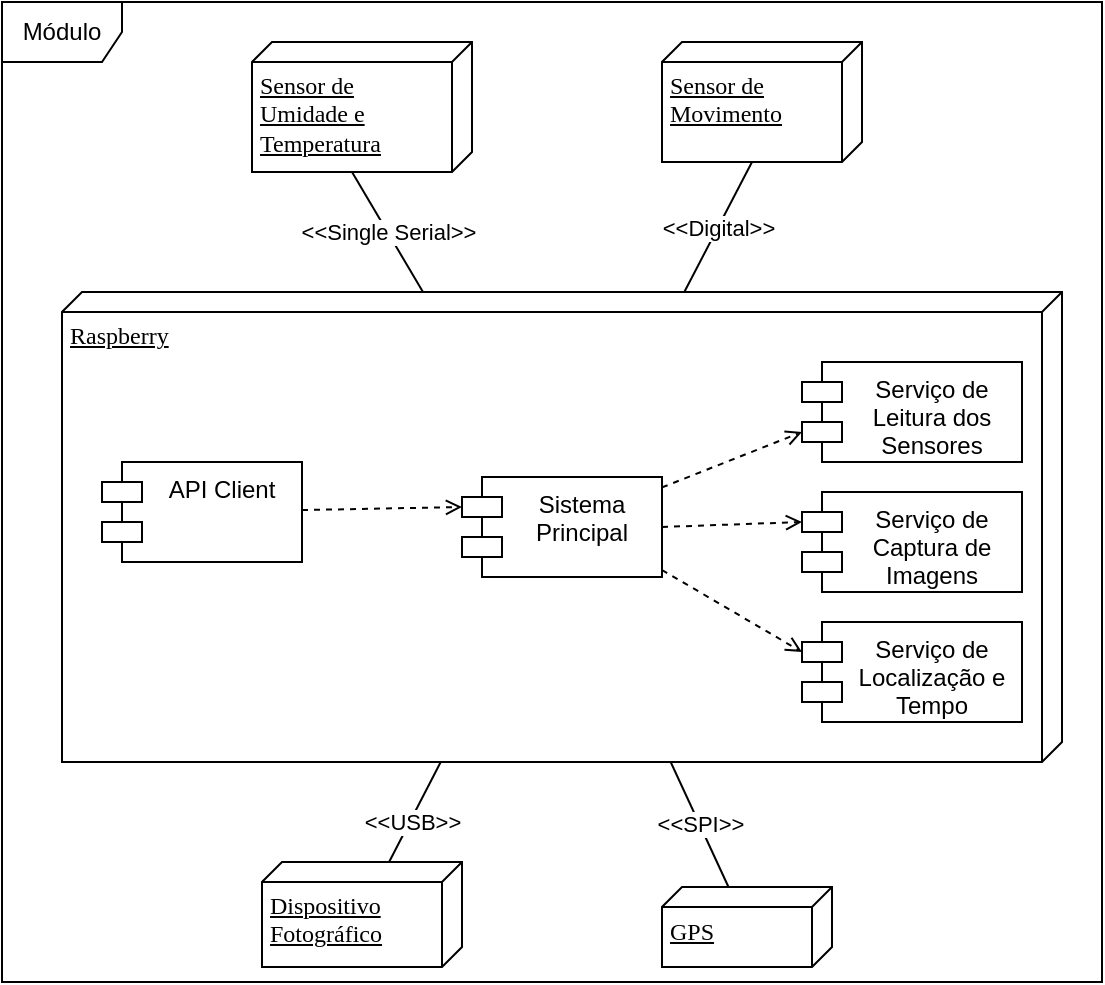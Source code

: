 <mxfile version="14.7.6" type="device"><diagram name="Page-1" id="5f0bae14-7c28-e335-631c-24af17079c00"><mxGraphModel dx="862" dy="434" grid="1" gridSize="10" guides="1" tooltips="1" connect="1" arrows="1" fold="1" page="1" pageScale="1" pageWidth="1100" pageHeight="850" background="none" math="0" shadow="0"><root><mxCell id="0"/><mxCell id="1" parent="0"/><mxCell id="vg6h4zQIy3ZfOyD_Z2lJ-78" value="Módulo" style="shape=umlFrame;whiteSpace=wrap;html=1;" vertex="1" parent="1"><mxGeometry x="80" y="30" width="550" height="490" as="geometry"/></mxCell><mxCell id="vg6h4zQIy3ZfOyD_Z2lJ-42" value="&amp;lt;&amp;lt;Digital&amp;gt;&amp;gt;" style="edgeStyle=none;rounded=0;orthogonalLoop=1;jettySize=auto;html=1;endArrow=none;endFill=0;entryX=0;entryY=0;entryDx=60;entryDy=55;entryPerimeter=0;" edge="1" parent="1" source="39150e848f15840c-2" target="vg6h4zQIy3ZfOyD_Z2lJ-40"><mxGeometry relative="1" as="geometry"><mxPoint x="500" y="80" as="targetPoint"/></mxGeometry></mxCell><mxCell id="vg6h4zQIy3ZfOyD_Z2lJ-45" value="&amp;lt;&amp;lt;Single Serial&amp;gt;&amp;gt;" style="edgeStyle=none;rounded=0;orthogonalLoop=1;jettySize=auto;html=1;endArrow=none;endFill=0;entryX=0;entryY=0;entryDx=65;entryDy=60;entryPerimeter=0;" edge="1" parent="1" source="39150e848f15840c-2" target="vg6h4zQIy3ZfOyD_Z2lJ-38"><mxGeometry relative="1" as="geometry"/></mxCell><mxCell id="39150e848f15840c-2" value="Raspberry" style="verticalAlign=top;align=left;spacingTop=8;spacingLeft=2;spacingRight=12;shape=cube;size=10;direction=south;fontStyle=4;html=1;rounded=0;shadow=0;comic=0;labelBackgroundColor=none;strokeWidth=1;fontFamily=Verdana;fontSize=12" parent="1" vertex="1"><mxGeometry x="110" y="175" width="500" height="235" as="geometry"/></mxCell><mxCell id="vg6h4zQIy3ZfOyD_Z2lJ-38" value="&lt;div&gt;Sensor de &lt;br&gt;&lt;/div&gt;&lt;div&gt;Umidade e &lt;br&gt;&lt;/div&gt;&lt;div&gt;Temperatura&lt;/div&gt;" style="verticalAlign=top;align=left;spacingTop=8;spacingLeft=2;spacingRight=12;shape=cube;size=10;direction=south;fontStyle=4;html=1;rounded=0;shadow=0;comic=0;labelBackgroundColor=none;strokeWidth=1;fontFamily=Verdana;fontSize=12" vertex="1" parent="1"><mxGeometry x="205" y="50" width="110" height="65" as="geometry"/></mxCell><mxCell id="vg6h4zQIy3ZfOyD_Z2lJ-46" value="&lt;div&gt;&amp;lt;&amp;lt;SPI&amp;gt;&amp;gt;&lt;/div&gt;" style="edgeStyle=none;rounded=0;orthogonalLoop=1;jettySize=auto;html=1;endArrow=none;endFill=0;" edge="1" parent="1" source="vg6h4zQIy3ZfOyD_Z2lJ-39" target="39150e848f15840c-2"><mxGeometry relative="1" as="geometry"/></mxCell><mxCell id="vg6h4zQIy3ZfOyD_Z2lJ-39" value="GPS" style="verticalAlign=top;align=left;spacingTop=8;spacingLeft=2;spacingRight=12;shape=cube;size=10;direction=south;fontStyle=4;html=1;rounded=0;shadow=0;comic=0;labelBackgroundColor=none;strokeWidth=1;fontFamily=Verdana;fontSize=12" vertex="1" parent="1"><mxGeometry x="410" y="472.5" width="85" height="40" as="geometry"/></mxCell><mxCell id="vg6h4zQIy3ZfOyD_Z2lJ-40" value="&lt;div&gt;Sensor de &lt;br&gt;&lt;/div&gt;&lt;div&gt;Movimento&lt;/div&gt;" style="verticalAlign=top;align=left;spacingTop=8;spacingLeft=2;spacingRight=12;shape=cube;size=10;direction=south;fontStyle=4;html=1;rounded=0;shadow=0;comic=0;labelBackgroundColor=none;strokeWidth=1;fontFamily=Verdana;fontSize=12" vertex="1" parent="1"><mxGeometry x="410" y="50" width="100" height="60" as="geometry"/></mxCell><mxCell id="vg6h4zQIy3ZfOyD_Z2lJ-47" value="" style="edgeStyle=none;rounded=0;orthogonalLoop=1;jettySize=auto;html=1;endArrow=none;endFill=0;" edge="1" parent="1" source="vg6h4zQIy3ZfOyD_Z2lJ-41" target="39150e848f15840c-2"><mxGeometry relative="1" as="geometry"/></mxCell><mxCell id="vg6h4zQIy3ZfOyD_Z2lJ-49" value="&amp;lt;&amp;lt;USB&amp;gt;&amp;gt;" style="edgeLabel;html=1;align=center;verticalAlign=middle;resizable=0;points=[];" vertex="1" connectable="0" parent="vg6h4zQIy3ZfOyD_Z2lJ-47"><mxGeometry x="-0.183" y="-1" relative="1" as="geometry"><mxPoint as="offset"/></mxGeometry></mxCell><mxCell id="vg6h4zQIy3ZfOyD_Z2lJ-41" value="&lt;div&gt;Dispositivo &lt;br&gt;&lt;/div&gt;&lt;div&gt;Fotográfico&lt;br&gt;&lt;/div&gt;" style="verticalAlign=top;align=left;spacingTop=8;spacingLeft=2;spacingRight=12;shape=cube;size=10;direction=south;fontStyle=4;html=1;rounded=0;shadow=0;comic=0;labelBackgroundColor=none;strokeWidth=1;fontFamily=Verdana;fontSize=12" vertex="1" parent="1"><mxGeometry x="210" y="460" width="100" height="52.5" as="geometry"/></mxCell><mxCell id="vg6h4zQIy3ZfOyD_Z2lJ-48" value="Serviço de&#xA;Leitura dos&#xA;Sensores" style="shape=module;align=left;spacingLeft=20;align=center;verticalAlign=top;" vertex="1" parent="1"><mxGeometry x="480" y="210" width="110" height="50" as="geometry"/></mxCell><mxCell id="vg6h4zQIy3ZfOyD_Z2lJ-51" value="Serviço de&#xA;Captura de&#xA;Imagens" style="shape=module;align=left;spacingLeft=20;align=center;verticalAlign=top;" vertex="1" parent="1"><mxGeometry x="480" y="275" width="110" height="50" as="geometry"/></mxCell><mxCell id="vg6h4zQIy3ZfOyD_Z2lJ-52" value="Serviço de &#xA;Localização e &#xA;Tempo" style="shape=module;align=left;spacingLeft=20;align=center;verticalAlign=top;" vertex="1" parent="1"><mxGeometry x="480" y="340" width="110" height="50" as="geometry"/></mxCell><mxCell id="vg6h4zQIy3ZfOyD_Z2lJ-68" value="" style="edgeStyle=none;rounded=0;orthogonalLoop=1;jettySize=auto;html=1;endArrow=open;endFill=0;dashed=1;entryX=0;entryY=0;entryDx=0;entryDy=35;entryPerimeter=0;" edge="1" parent="1" source="vg6h4zQIy3ZfOyD_Z2lJ-54" target="vg6h4zQIy3ZfOyD_Z2lJ-48"><mxGeometry relative="1" as="geometry"><mxPoint x="455.476" y="247.129" as="targetPoint"/></mxGeometry></mxCell><mxCell id="vg6h4zQIy3ZfOyD_Z2lJ-54" value="Sistema&#xA;Principal" style="shape=module;align=left;spacingLeft=20;align=center;verticalAlign=top;" vertex="1" parent="1"><mxGeometry x="310" y="267.5" width="100" height="50" as="geometry"/></mxCell><mxCell id="vg6h4zQIy3ZfOyD_Z2lJ-69" value="" style="edgeStyle=none;rounded=0;orthogonalLoop=1;jettySize=auto;html=1;endArrow=open;endFill=0;dashed=1;exitX=1;exitY=0.5;exitDx=0;exitDy=0;entryX=0;entryY=0;entryDx=0;entryDy=15;entryPerimeter=0;" edge="1" parent="1" source="vg6h4zQIy3ZfOyD_Z2lJ-54" target="vg6h4zQIy3ZfOyD_Z2lJ-51"><mxGeometry relative="1" as="geometry"><mxPoint x="410" y="283.293" as="sourcePoint"/><mxPoint x="455.001" y="290.619" as="targetPoint"/></mxGeometry></mxCell><mxCell id="vg6h4zQIy3ZfOyD_Z2lJ-70" value="" style="edgeStyle=none;rounded=0;orthogonalLoop=1;jettySize=auto;html=1;endArrow=open;endFill=0;dashed=1;exitX=1;exitY=0.93;exitDx=0;exitDy=0;exitPerimeter=0;entryX=0;entryY=0;entryDx=0;entryDy=15;entryPerimeter=0;" edge="1" parent="1" source="vg6h4zQIy3ZfOyD_Z2lJ-54" target="vg6h4zQIy3ZfOyD_Z2lJ-52"><mxGeometry relative="1" as="geometry"><mxPoint x="410" y="302.5" as="sourcePoint"/><mxPoint x="456.132" y="351.832" as="targetPoint"/></mxGeometry></mxCell><mxCell id="vg6h4zQIy3ZfOyD_Z2lJ-74" value="" style="edgeStyle=none;rounded=0;orthogonalLoop=1;jettySize=auto;html=1;dashed=1;endArrow=open;endFill=0;entryX=0;entryY=0;entryDx=0;entryDy=15;entryPerimeter=0;" edge="1" parent="1" source="vg6h4zQIy3ZfOyD_Z2lJ-71" target="vg6h4zQIy3ZfOyD_Z2lJ-54"><mxGeometry relative="1" as="geometry"><mxPoint x="289.001" y="282.604" as="targetPoint"/></mxGeometry></mxCell><mxCell id="vg6h4zQIy3ZfOyD_Z2lJ-71" value="API Client" style="shape=module;align=left;spacingLeft=20;align=center;verticalAlign=top;" vertex="1" parent="1"><mxGeometry x="130" y="260" width="100" height="50" as="geometry"/></mxCell></root></mxGraphModel></diagram></mxfile>